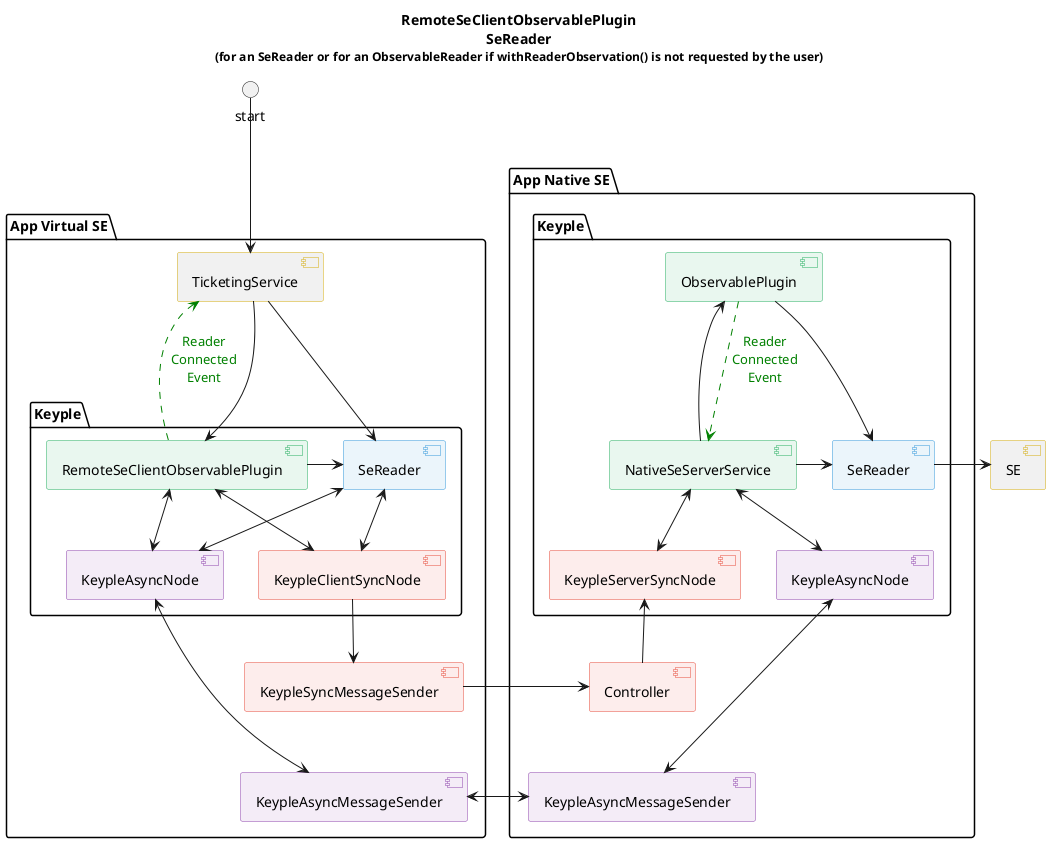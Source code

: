 @startuml
title
    RemoteSeClientObservablePlugin
    SeReader
    <font size=12>(for an SeReader or for an ObservableReader if withReaderObservation() is not requested by the user)
end title

' == THEME ==

'Couleurs issues de : https://htmlcolorcodes.com/fr/tableau-de-couleur/tableau-de-couleur-design-plat/
skinparam Shadowing false
skinparam component {
    BorderColor #D4AC0D
    ' Red
    BackgroundColor<<red>> #FDEDEC
    BorderColor<<red>> #E74C3C
    ' Purple
    BackgroundColor<<purple>> #F4ECF7
    BorderColor<<purple>> #8E44AD
    ' blue
    BackgroundColor<<blue>> #EBF5FB
    BorderColor<<blue>> #3498DB
    ' Green
    BackgroundColor<<green>> #E9F7EF
    BorderColor<<green>> #27AE60
    ' Grey
    BackgroundColor<<grey>> #EAECEE
    BorderColor<<grey>> #2C3E50
}
hide <<red>> stereotype
hide <<purple>> stereotype
hide <<blue>> stereotype
hide <<green>> stereotype
hide <<grey>> stereotype

' == CONTENT ==

package "App Virtual SE" {
    [TicketingService] as master
    package "Keyple" as virtualKeyple {
        [SeReader] as virtualReader <<blue>>
        [RemoteSeClientObservablePlugin] <<green>>
        [KeypleClientSyncNode] <<red>>
        [KeypleAsyncNode] as virtualAsyncNode <<purple>>
    }
    [KeypleSyncMessageSender] <<red>>
    [KeypleAsyncMessageSender] as virtualAsyncSender <<purple>>
}
[SE]
package "App Native SE" {
    package "Keyple" as nativeKeyple {
        [SeReader] as nativeReader <<blue>>
        [ObservablePlugin] <<green>>
        [NativeSeServerService] <<green>>
        [KeypleServerSyncNode] <<red>>
        [KeypleAsyncNode] as nativeAsyncNode <<purple>>
    }
    [Controller] <<red>>
    [KeypleAsyncMessageSender] as nativeAsyncSender <<purple>>
}

'utilisation
master <-up- start
master --> virtualReader
master --> [RemoteSeClientObservablePlugin]
[RemoteSeClientObservablePlugin] .up.> master #Green : <color:green>Reader\n<color:green>Connected\n<color:green>Event
[RemoteSeClientObservablePlugin] -> virtualReader
[RemoteSeClientObservablePlugin] <--> [KeypleClientSyncNode]
[RemoteSeClientObservablePlugin] <--> virtualAsyncNode
virtualReader <--> [KeypleClientSyncNode]
virtualReader <--> virtualAsyncNode
[KeypleClientSyncNode] --> [KeypleSyncMessageSender]
virtualAsyncNode <--> virtualAsyncSender

[ObservablePlugin] --> nativeReader
nativeReader -right-> [SE]
[NativeSeServerService] -up-> [ObservablePlugin]
[NativeSeServerService] -right-> nativeReader
[NativeSeServerService] <--> [KeypleServerSyncNode]
[NativeSeServerService] <--> nativeAsyncNode
[Controller] -up-> [KeypleServerSyncNode]
nativeAsyncSender <-up-> nativeAsyncNode
[ObservablePlugin] ..> [NativeSeServerService] #Green : <color:green>Reader\n<color:green>Connected\n<color:green>Event

[KeypleSyncMessageSender] -> [Controller]
virtualAsyncSender <-> nativeAsyncSender

' == LAYOUT ==
[KeypleSyncMessageSender] -[hidden]- virtualAsyncSender
[Controller] -[hidden]- nativeAsyncSender
virtualAsyncNode -[hidden]right- [KeypleClientSyncNode]
[KeypleServerSyncNode] -[hidden]right- nativeAsyncNode

@enduml
